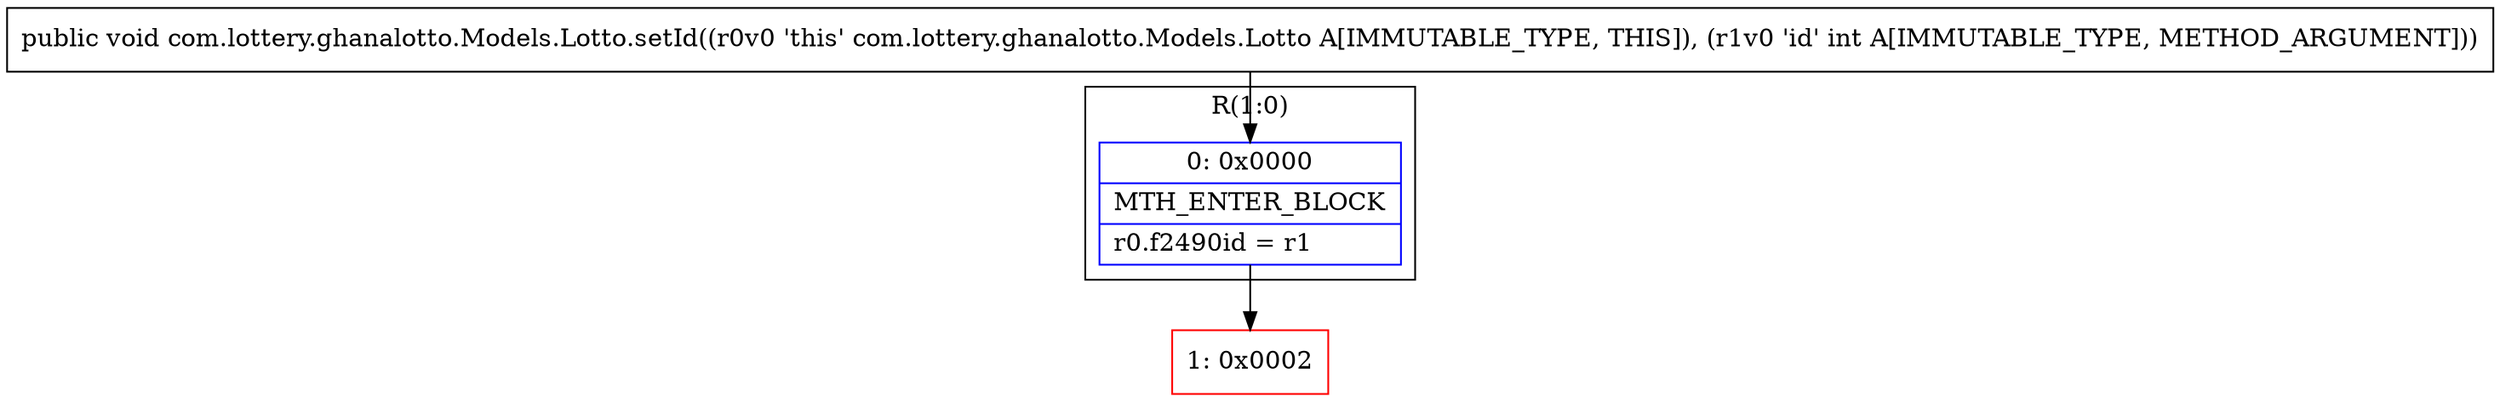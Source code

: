 digraph "CFG forcom.lottery.ghanalotto.Models.Lotto.setId(I)V" {
subgraph cluster_Region_1681799772 {
label = "R(1:0)";
node [shape=record,color=blue];
Node_0 [shape=record,label="{0\:\ 0x0000|MTH_ENTER_BLOCK\l|r0.f2490id = r1\l}"];
}
Node_1 [shape=record,color=red,label="{1\:\ 0x0002}"];
MethodNode[shape=record,label="{public void com.lottery.ghanalotto.Models.Lotto.setId((r0v0 'this' com.lottery.ghanalotto.Models.Lotto A[IMMUTABLE_TYPE, THIS]), (r1v0 'id' int A[IMMUTABLE_TYPE, METHOD_ARGUMENT])) }"];
MethodNode -> Node_0;
Node_0 -> Node_1;
}

